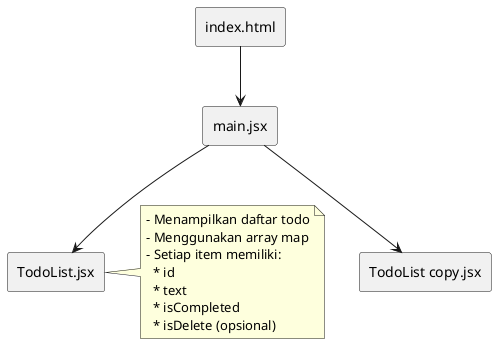@startuml

' Komponen Utama
rectangle "index.html" as index
rectangle "main.jsx" as main
rectangle "TodoList.jsx" as todo
rectangle "TodoList copy.jsx" as todo_copy

' Alur
index --> main
main --> todo
main --> todo_copy

' Deskripsi
note right of todo
  - Menampilkan daftar todo
  - Menggunakan array map
  - Setiap item memiliki:
    * id
    * text
    * isCompleted
    * isDelete (opsional)
end note

@enduml